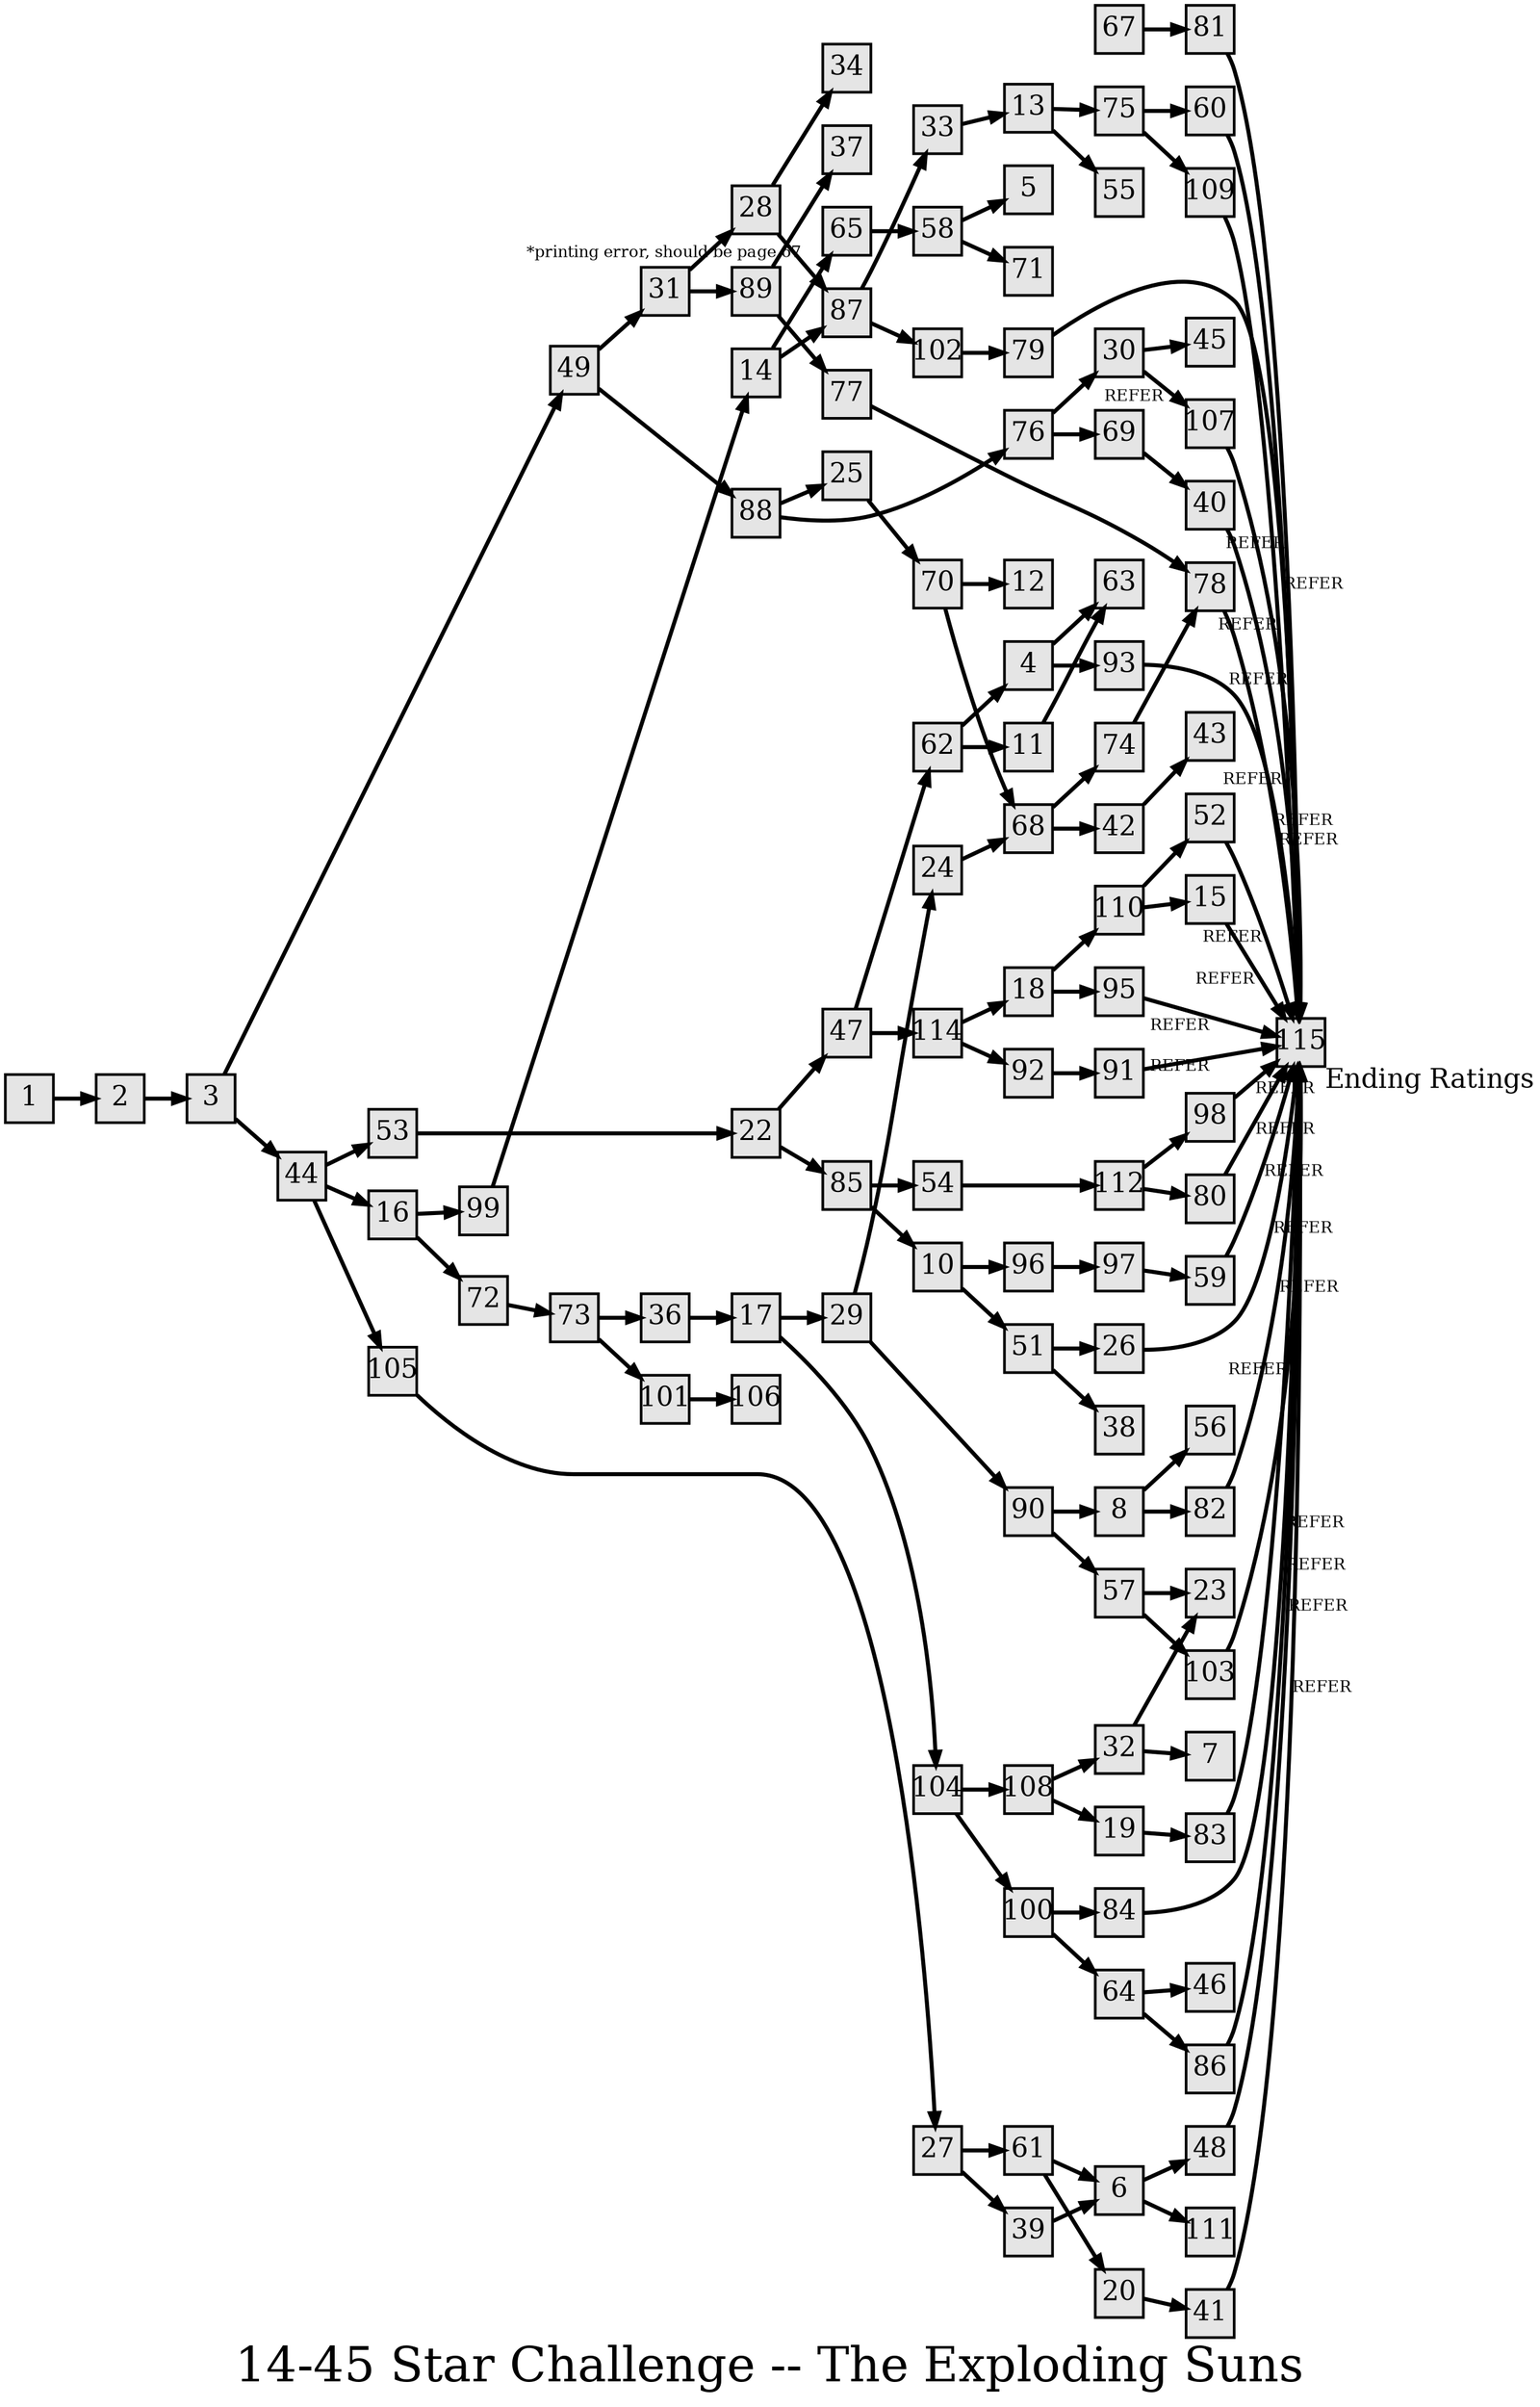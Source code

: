 digraph g{
  graph [ label="14-45 Star Challenge -- The Exploding Suns" rankdir=LR, ordering=out, fontsize=36, nodesep="0.35", ranksep="0.45"];
  node  [shape=rect, penwidth=2, fontsize=20, style=filled, fillcolor=grey90, margin="0,0", labelfloat=true, regular=true, fixedsize=true];
  edge  [labelfloat=true, penwidth=3, fontsize=12];
  1 -> 2;
  2 -> 3;
  3 -> 49;
  3 -> 44;
  4 -> 63;
  4 -> 93;
  5;
  6 -> 48;
  6 -> 111;
  7;
  8 -> 56;
  8 -> 82;
  10 -> 96;
  10 -> 51;
  11 -> 63;
  12;
  13 -> 75;
  13 -> 55;
  14 -> 65;
  14 -> 87;
  15 -> 115	[ xlabel="REFER" ];
  115	[ xlabel="Ending Ratings" ];
  16 -> 99;
  16 -> 72;
  17 -> 29;
  17 -> 104;
  18 -> 110;
  18 -> 95;
  19 -> 83;
  20 -> 41;
  22 -> 47;
  22 -> 85;
  23;
  24 -> 68;
  25 -> 70;
  26 -> 115	[ xlabel="REFER" ];
  27 -> 61;
  27 -> 39;
  28 -> 34;
  28 -> 87	[ xlabel="*printing error, should be page 67" ];
  29 -> 24;
  29 -> 90;
  30 -> 45;
  30 -> 107	[ xlabel="REFER" ];
  31 -> 28;
  31 -> 89;
  32 -> 23;
  32 -> 7;
  33 -> 13;
  34;
  36 -> 17;
  37;
  38;
  39 -> 6;
  40 -> 115	[ xlabel="REFER" ];
  41 -> 115	[ xlabel="REFER" ];
  42 -> 43;
  44 -> 53;
  44 -> 16;
  44 -> 105;
  47 -> 62;
  47 -> 114;
  48 -> 115	[ xlabel="REFER" ];
  49 -> 31;
  49 -> 88;
  51 -> 26;
  51 -> 38;
  52 -> 115	[ xlabel="REFER" ];
  53 -> 22;
  54 -> 112;
  57 -> 23;
  57 -> 103;
  58 -> 5;
  58 -> 71;
  59 -> 115	[ xlabel="REFER" ];
  60 -> 115	[ xlabel="REFER" ];
  61 -> 6;
  61 -> 20;
  62 -> 4;
  62 -> 11;
  64 -> 46;
  64 -> 86;
  65 -> 58;
  67 -> 81;
  68 -> 74;
  68 -> 42;
  69 -> 40;
  70 -> 12;
  70 -> 68;
  72 -> 73;
  73 -> 36;
  73 -> 101;
  74 -> 78;
  75 -> 60;
  75 -> 109;
  76 -> 30;
  76 -> 69;
  77 -> 78;
  78 -> 115	[ xlabel="REFER" ];
  79 -> 115	[ xlabel="REFER" ];
  80 -> 115	[ xlabel="REFER" ];
  81 -> 115	[ xlabel="REFER" ];
  82 -> 115	[ xlabel="REFER" ];
  83 -> 115;
  84 -> 115	[ xlabel="REFER" ];
  85 -> 54;
  85 -> 10;
  86 -> 115	[ xlabel="REFER" ];
  87 -> 33;
  87 -> 102;
  88 -> 25;
  88 -> 76;
  89 -> 77;
  89 -> 37;
  90 -> 8;
  90 -> 57;
  91 -> 115	[ xlabel="REFER" ];
  92 -> 91;
  93 -> 115	[ xlabel="REFER" ];
  95 -> 115	[ xlabel="REFER" ];
  96 -> 97;
  97 -> 59;
  98 -> 115	[ xlabel="REFER" ];
  99 -> 14;
  100 -> 84;
  100 -> 64;
  101 -> 106;
  102 -> 79;
  103 -> 115	[ xlabel="REFER" ];
  104 -> 108;
  104 -> 100;
  105 -> 27;
  107 -> 115;
  108 -> 32;
  108 -> 19;
  109 -> 115	[ xlabel="REFER" ];
  110 -> 52;
  110 -> 15;
  112 -> 98;
  112 -> 80;
  114 -> 18;
  114 -> 92;
}

